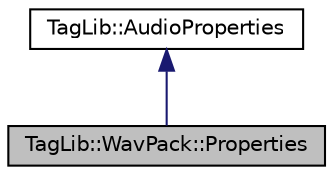 digraph "TagLib::WavPack::Properties"
{
  edge [fontname="Helvetica",fontsize="10",labelfontname="Helvetica",labelfontsize="10"];
  node [fontname="Helvetica",fontsize="10",shape=record];
  Node1 [label="TagLib::WavPack::Properties",height=0.2,width=0.4,color="black", fillcolor="grey75", style="filled" fontcolor="black"];
  Node2 -> Node1 [dir="back",color="midnightblue",fontsize="10",style="solid",fontname="Helvetica"];
  Node2 [label="TagLib::AudioProperties",height=0.2,width=0.4,color="black", fillcolor="white", style="filled",URL="$class_tag_lib_1_1_audio_properties.html",tooltip="A simple, abstract interface to common audio properties. "];
}
